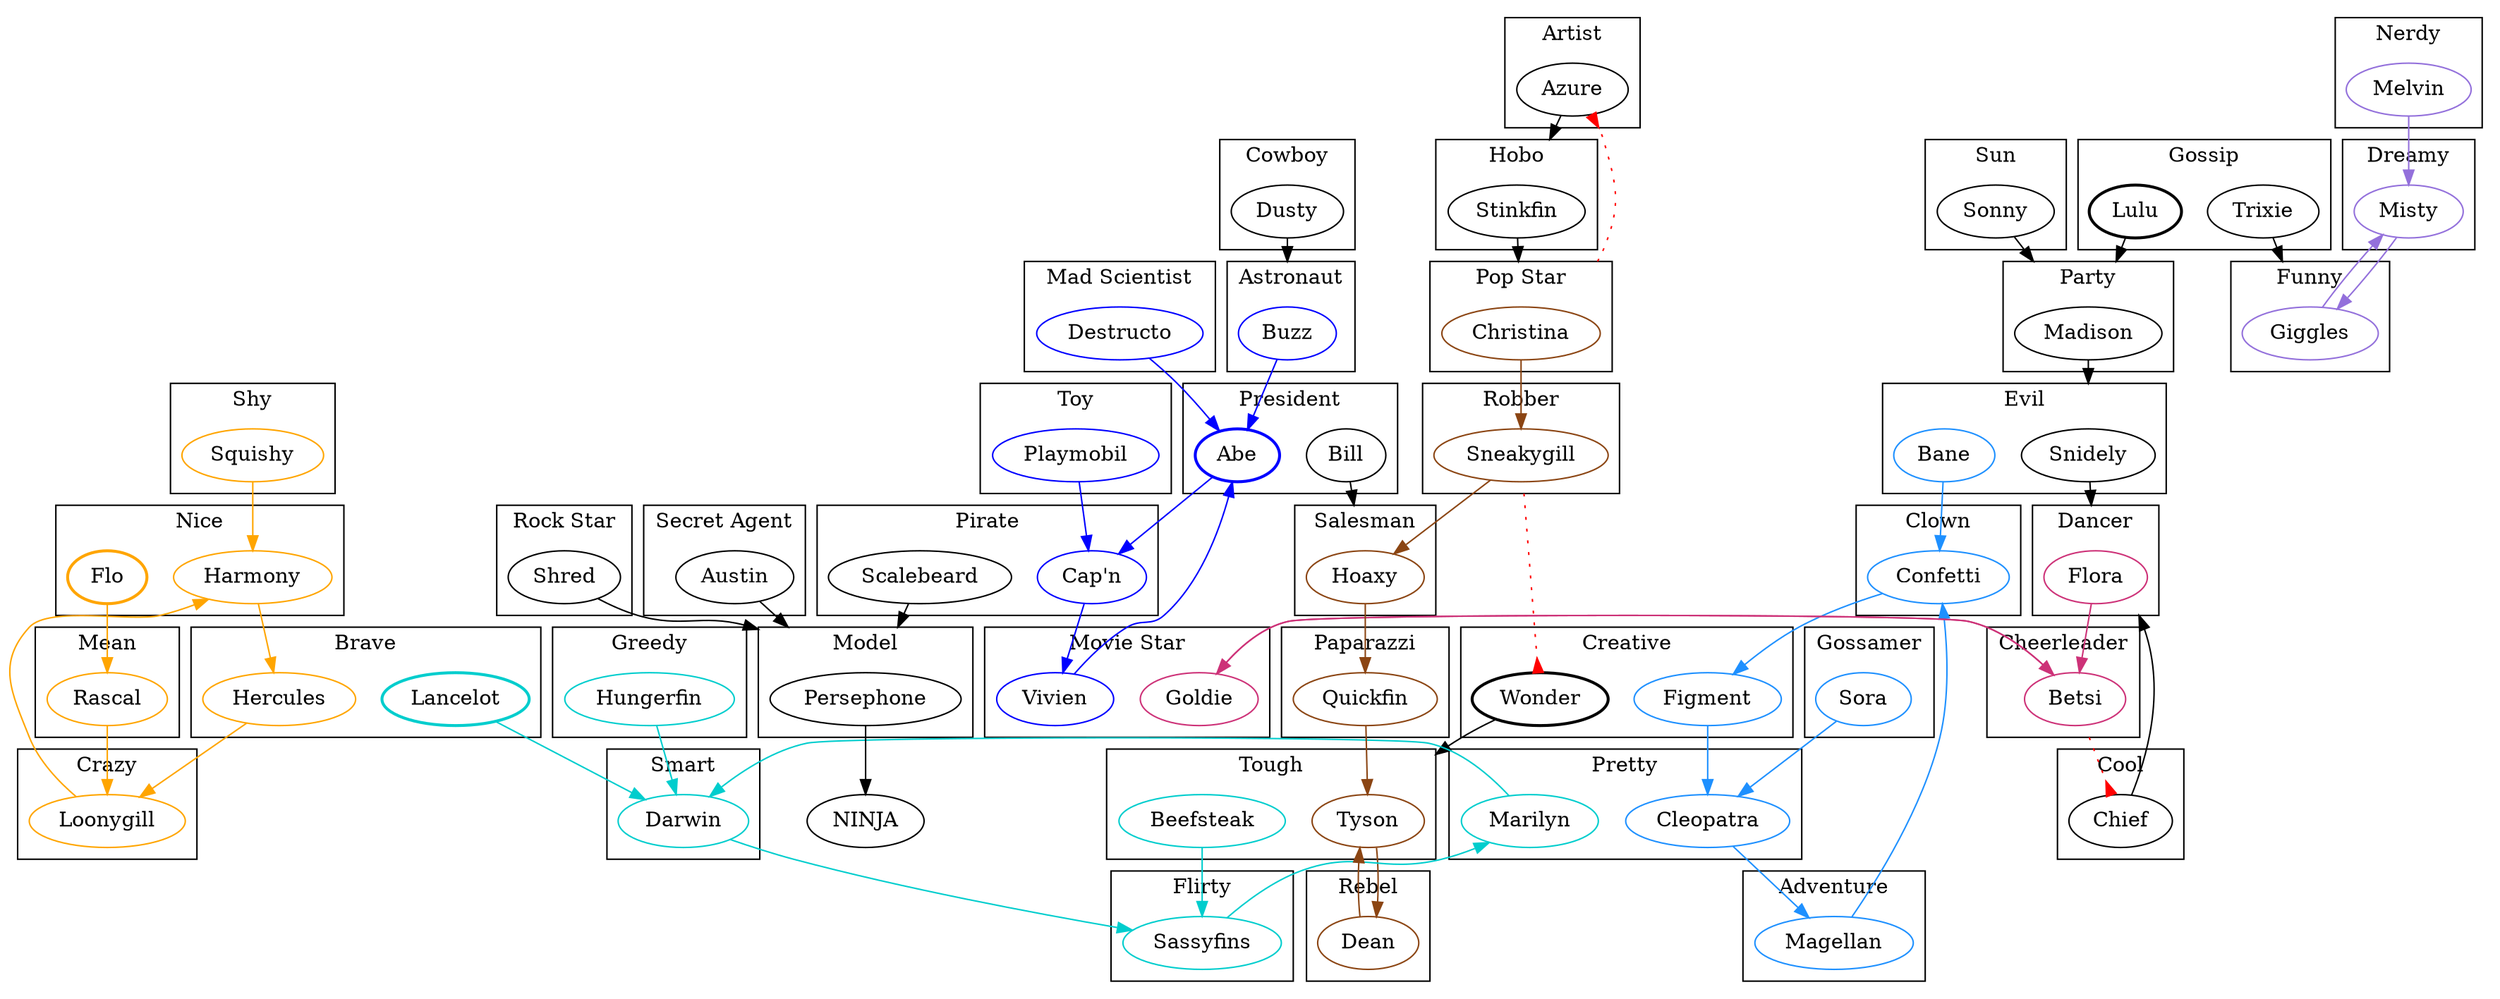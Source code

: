 digraph Fish {
    graph [compound = true];
    
    subgraph clusterAdventure {
        label = Adventure;
        Magellan [color = dodgerblue];
    }
    Magellan -> Confetti [color = dodgerblue];
    
    subgraph clusterArtist {
        label = Artist;
        Azure;
    }
    Azure -> Stinkfin [lhead = clusterHobo];
    Christina -> Azure [ltail = clusterPopStar color = red style = dotted arrowhead = inv];
    
    subgraph clusterAstronaut {
        label = Astronaut;
        Buzz [color = blue];
    }
    Buzz -> Abe [color = blue];
    
    subgraph clusterBrave {
        label = Brave;
        Hercules [color = orange];
        Lancelot [style = bold color = cyan3];
    }
    Hercules -> Loonygill [color = orange];
    Lancelot -> Darwin [color = cyan3];
    
    subgraph clusterCheerleader {
        label = Cheerleader;
        Betsi [color = violetred3];
    }
    Betsi -> Goldie [color = violetred3];
    
    subgraph clusterClown {
        label = Clown;
        Confetti [color = dodgerblue];
    }
    Confetti -> Figment [color = dodgerblue];
    
    subgraph clusterCool {
        label = Cool;
        Chief;
    }
    Chief -> Flora [lhead = clusterDancer];
    Betsi -> Chief [ltail = clusterCheerleader color = red style = dotted arrowhead = inv];
    
    subgraph clusterCowboy {
        label = Cowboy;
        Dusty;
    }
    Dusty -> Buzz [lhead = clusterAstronaut];
    
    subgraph clusterCrazy {
        label = Crazy;
        Loonygill [color = orange];
    }
    Loonygill -> Harmony [color = orange];
    
    subgraph clusterCreative {
        label = Creative;
        Figment [color = dodgerblue];
        Wonder [style = bold];
    }
    Figment -> Cleopatra [color = dodgerblue];
    Wonder -> Tyson [lhead = clusterTough];
    Sneakygill -> Wonder [ltail = clusterRobber style = dotted arrowhead = inv color = red];
    
    subgraph clusterDancer {
        label = Dancer;
        Flora [color = violetred3];
    }
    Flora -> Betsi [color = violetred3];
    
    subgraph clusterDreamy {
        label = Dreamy;
        Misty [color = mediumpurple];
    }
    Misty -> Giggles [color = mediumpurple];
    
    subgraph clusterEvil {
        label = Evil;
        Bane [color = dodgerblue];
        Snidely;
    }
    Bane -> Confetti [color = dodgerblue];
    Snidely -> Flora [lhead = clusterDancer];
    
    subgraph clusterFlirty {
        label = Flirty;
        Sassyfins [color = cyan3];
    }
    Sassyfins -> Marilyn [color = cyan3];
    
    subgraph clusterFunny {
        label = Funny;
        Giggles [color = mediumpurple];
    }
    Giggles -> Misty [color = mediumpurple];
    
    subgraph clusterGossamer {
        label = Gossamer;
        Sora [color = dodgerblue];
    }
    Sora -> Cleopatra [color = dodgerblue];
    
    subgraph clusterGossip {
        label = Gossip;
        Lulu [style = bold];
        Trixie;
    }
    Lulu -> Madison [lhead = clusterParty];
    Trixie -> Giggles [lhead = clusterFunny];
    
    subgraph clusterGreedy {
        label = Greedy;
        Hungerfin [color = cyan3];
    }
    Hungerfin -> Darwin [color = cyan3];
    
    subgraph clusterHobo {
        label = Hobo;
        Stinkfin;
    }
    Stinkfin -> Christina [lhead = clusterPopStar];
    
    subgraph clusterMadScientist {
        label = "Mad Scientist";
        Destructo [color = blue];
    }
    Destructo -> Abe [color = blue];
    
    subgraph clusterMean {
        label = Mean;
        Rascal [color = orange];
    }
    Rascal -> Loonygill [color = orange];
    
    subgraph clusterModel {
        label = Model;
        Persephone;
    }
    Persephone -> NINJA [lhead = clusterNinja];
    
    subgraph clusterMovieStar {
        label = "Movie Star";
        Vivien [color = blue];
        Goldie [color = violetred3];
    }
    Vivien -> Abe [color = blue];
    Goldie -> Betsi [color = violetred3];
    
    subgraph clusterNerdy {
        label = Nerdy;
        Melvin [color = mediumpurple];
    }
    Melvin -> Misty [color = mediumpurple];
    
    subgraph clusterNice {
        label = Nice;
        Harmony [color = orange];
        Flo [style = bold color = orange];
    }
    Harmony -> Hercules [color = orange];
    Flo -> Rascal [color = orange];
    
    subgraph clusterPaparazzi {
        label = Paparazzi;
        Quickfin [color = chocolate4];
    }
    Quickfin -> Tyson [color = chocolate4];
    
    subgraph clusterParty {
        label = Party;
        Madison;
    }
    Madison -> Snidely [lhead = clusterEvil];
    
    subgraph clusterPirate {
        label = Pirate;
        "Cap'n" [color = blue];
        Scalebeard;
    }
    "Cap'n" -> Vivien [color = blue];
    Scalebeard -> Persephone [lhead = clusterModel];
    
    subgraph clusterPopStar {
        label = "Pop Star";
        Christina [color = chocolate4];
    }
    Christina -> Sneakygill [color = chocolate4];
    
    subgraph clusterPresident {
        label = President;
        Abe [style = bold color = blue];
        Bill;
    }
    Abe -> "Cap'n" [color = blue];
    Bill -> Hoaxy [lhead = clusterSalesman];
    
    subgraph clusterPretty {
        label = Pretty;
        Cleopatra [color = dodgerblue];
        Marilyn [color = cyan3];
    }
    Cleopatra -> Magellan [color = dodgerblue];
    Marilyn -> Darwin [color = cyan3];
    
    subgraph clusterRebel {
        label = Rebel;
        Dean [color = chocolate4];
    }
    Dean -> Tyson [color = chocolate4];
    
    subgraph clusterRobber {
        label = Robber;
        Sneakygill [color = chocolate4];
    }
    Sneakygill -> Hoaxy [color = chocolate4];
    
    subgraph clusterRockStar {
        label = "Rock Star";
        Shred;
    }
    Shred -> Persephone [lhead = clusterModel];
    
    subgraph clusterSalesman {
        label = Salesman;
        Hoaxy [color = chocolate4];
    }
    Hoaxy -> Quickfin [color = chocolate4];
    
    subgraph clusterSecretAgent {
        label = "Secret Agent";
        Austin;
    }
    Austin -> Persephone [lhead = clusterModel];
    
    subgraph clusterShy {
        label = Shy;
        Squishy [color = orange];
    }
    Squishy -> Harmony [color = orange];
    
    subgraph clusterSmart {
        label = Smart;
        Darwin [color = cyan3];
    }
    Darwin -> Sassyfins [color = cyan3];
    
    subgraph clusterSun {
        label = Sun;
        Sonny;
    }
    Sonny -> Madison [lhead = clusterParty];
    
    subgraph clusterTough {
        label = Tough;
        Tyson [color = chocolate4];
        Beefsteak [color = cyan3];
    }
    Tyson -> Dean [color = chocolate4];
    Beefsteak -> Sassyfins [color = cyan3];
    
    subgraph clusterToy {
        label = Toy;
        Playmobil [color = blue];
    }
    Playmobil -> "Cap'n" [color = blue];
}